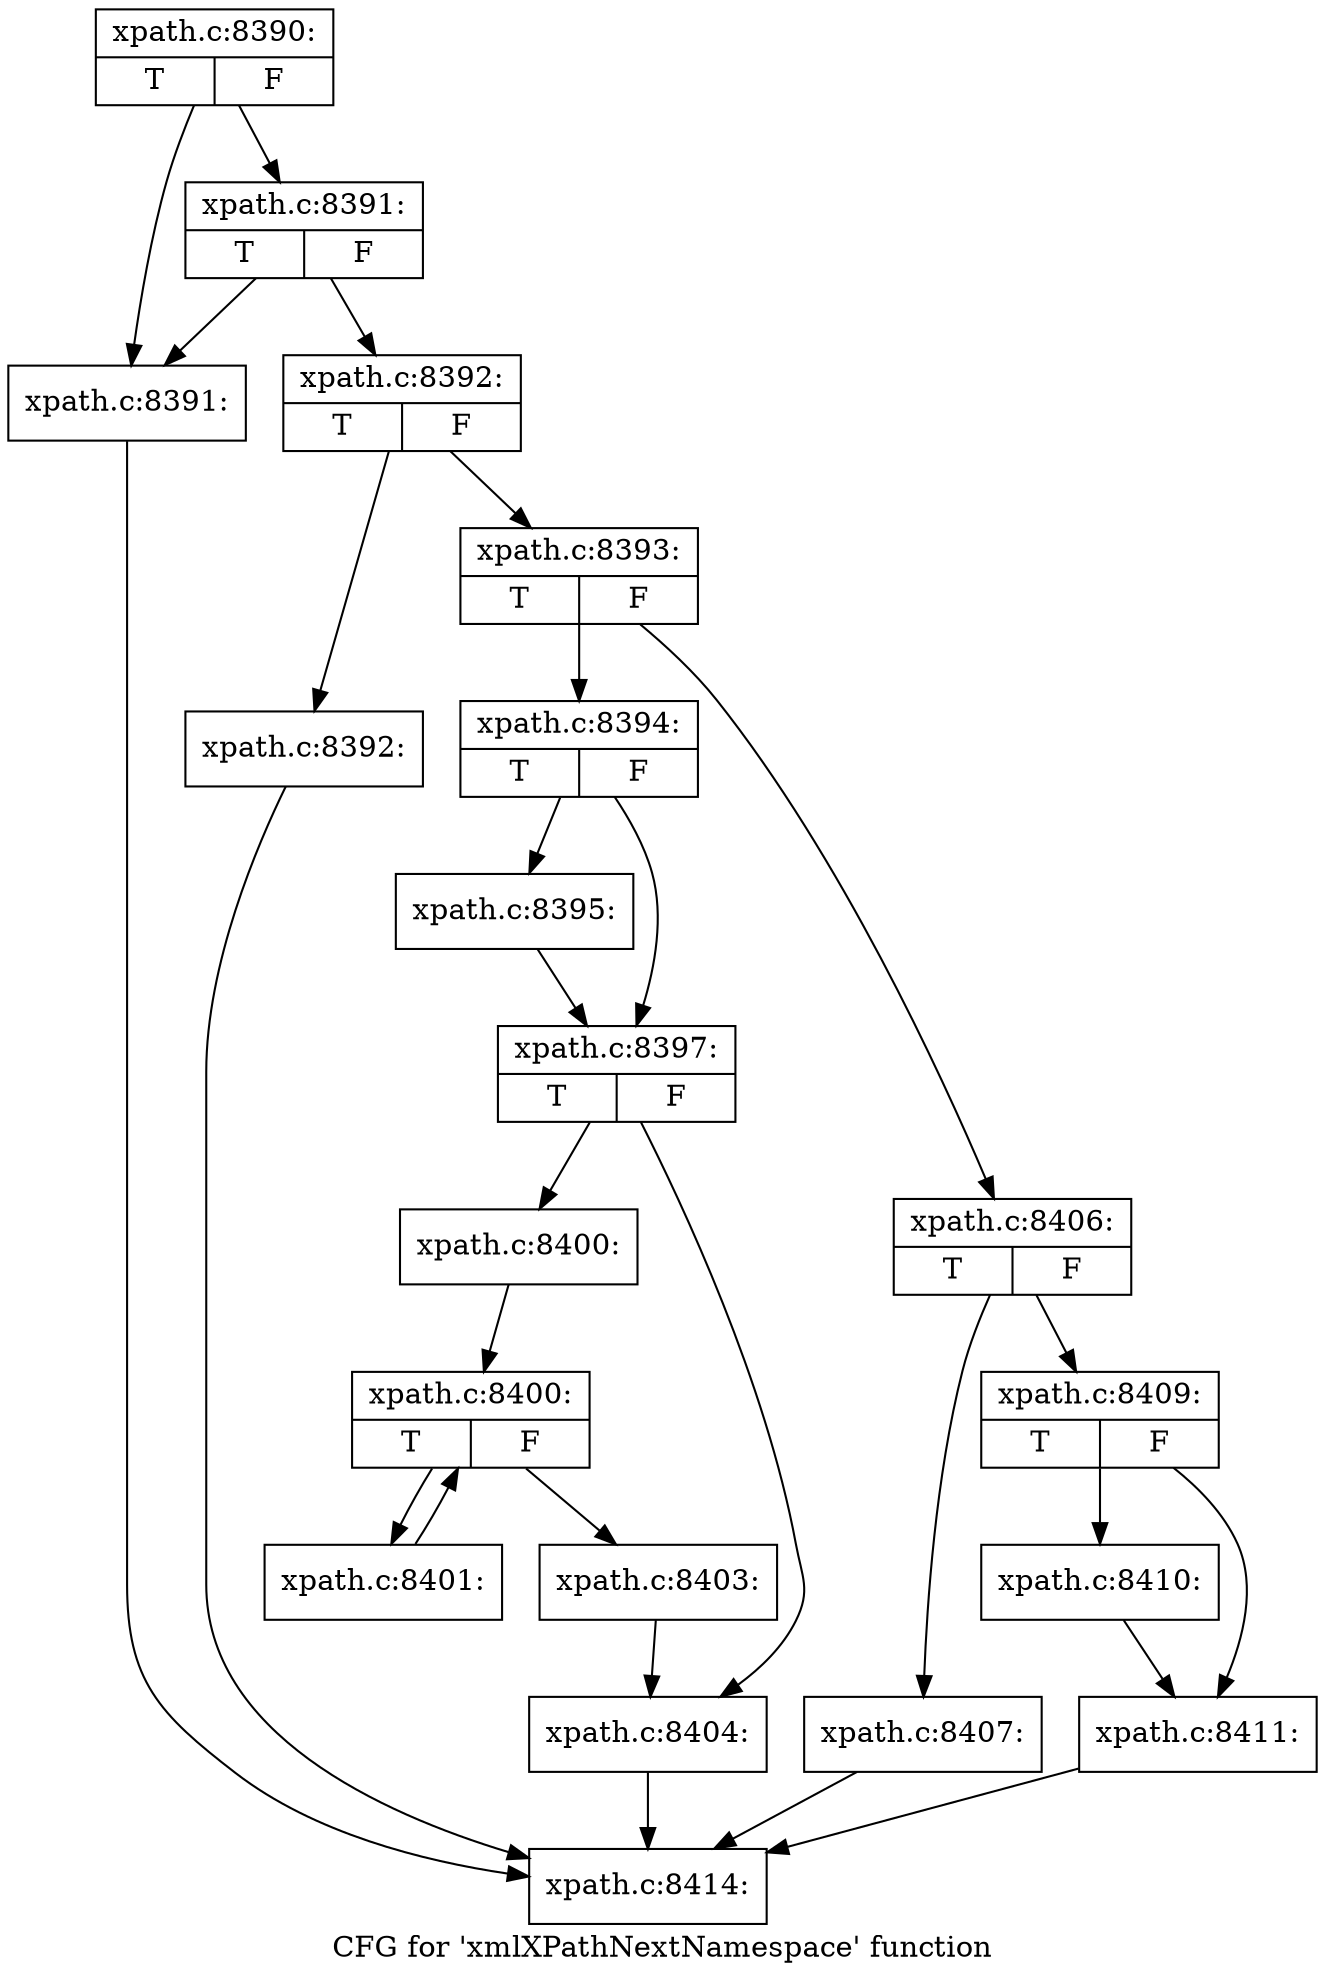 digraph "CFG for 'xmlXPathNextNamespace' function" {
	label="CFG for 'xmlXPathNextNamespace' function";

	Node0x49f7360 [shape=record,label="{xpath.c:8390:|{<s0>T|<s1>F}}"];
	Node0x49f7360 -> Node0x49fda90;
	Node0x49f7360 -> Node0x49fd2f0;
	Node0x49fd2f0 [shape=record,label="{xpath.c:8391:|{<s0>T|<s1>F}}"];
	Node0x49fd2f0 -> Node0x49fda90;
	Node0x49fd2f0 -> Node0x49f70a0;
	Node0x49fda90 [shape=record,label="{xpath.c:8391:}"];
	Node0x49fda90 -> Node0x49f7650;
	Node0x49f70a0 [shape=record,label="{xpath.c:8392:|{<s0>T|<s1>F}}"];
	Node0x49f70a0 -> Node0x4a02ce0;
	Node0x49f70a0 -> Node0x4a02d30;
	Node0x4a02ce0 [shape=record,label="{xpath.c:8392:}"];
	Node0x4a02ce0 -> Node0x49f7650;
	Node0x4a02d30 [shape=record,label="{xpath.c:8393:|{<s0>T|<s1>F}}"];
	Node0x4a02d30 -> Node0x4a03520;
	Node0x4a02d30 -> Node0x4a03570;
	Node0x4a03520 [shape=record,label="{xpath.c:8394:|{<s0>T|<s1>F}}"];
	Node0x4a03520 -> Node0x4a03930;
	Node0x4a03520 -> Node0x4a03980;
	Node0x4a03930 [shape=record,label="{xpath.c:8395:}"];
	Node0x4a03930 -> Node0x4a03980;
	Node0x4a03980 [shape=record,label="{xpath.c:8397:|{<s0>T|<s1>F}}"];
	Node0x4a03980 -> Node0x4a04c40;
	Node0x4a03980 -> Node0x4a04f70;
	Node0x4a04c40 [shape=record,label="{xpath.c:8400:}"];
	Node0x4a04c40 -> Node0x4a05db0;
	Node0x4a05db0 [shape=record,label="{xpath.c:8400:|{<s0>T|<s1>F}}"];
	Node0x4a05db0 -> Node0x4a067a0;
	Node0x4a05db0 -> Node0x4a05f30;
	Node0x4a067a0 [shape=record,label="{xpath.c:8401:}"];
	Node0x4a067a0 -> Node0x4a05db0;
	Node0x4a05f30 [shape=record,label="{xpath.c:8403:}"];
	Node0x4a05f30 -> Node0x4a04f70;
	Node0x4a04f70 [shape=record,label="{xpath.c:8404:}"];
	Node0x4a04f70 -> Node0x49f7650;
	Node0x4a03570 [shape=record,label="{xpath.c:8406:|{<s0>T|<s1>F}}"];
	Node0x4a03570 -> Node0x4a04d30;
	Node0x4a03570 -> Node0x4a04520;
	Node0x4a04d30 [shape=record,label="{xpath.c:8407:}"];
	Node0x4a04d30 -> Node0x49f7650;
	Node0x4a04520 [shape=record,label="{xpath.c:8409:|{<s0>T|<s1>F}}"];
	Node0x4a04520 -> Node0x4a07eb0;
	Node0x4a04520 -> Node0x4a07f00;
	Node0x4a07eb0 [shape=record,label="{xpath.c:8410:}"];
	Node0x4a07eb0 -> Node0x4a07f00;
	Node0x4a07f00 [shape=record,label="{xpath.c:8411:}"];
	Node0x4a07f00 -> Node0x49f7650;
	Node0x49f7650 [shape=record,label="{xpath.c:8414:}"];
}
